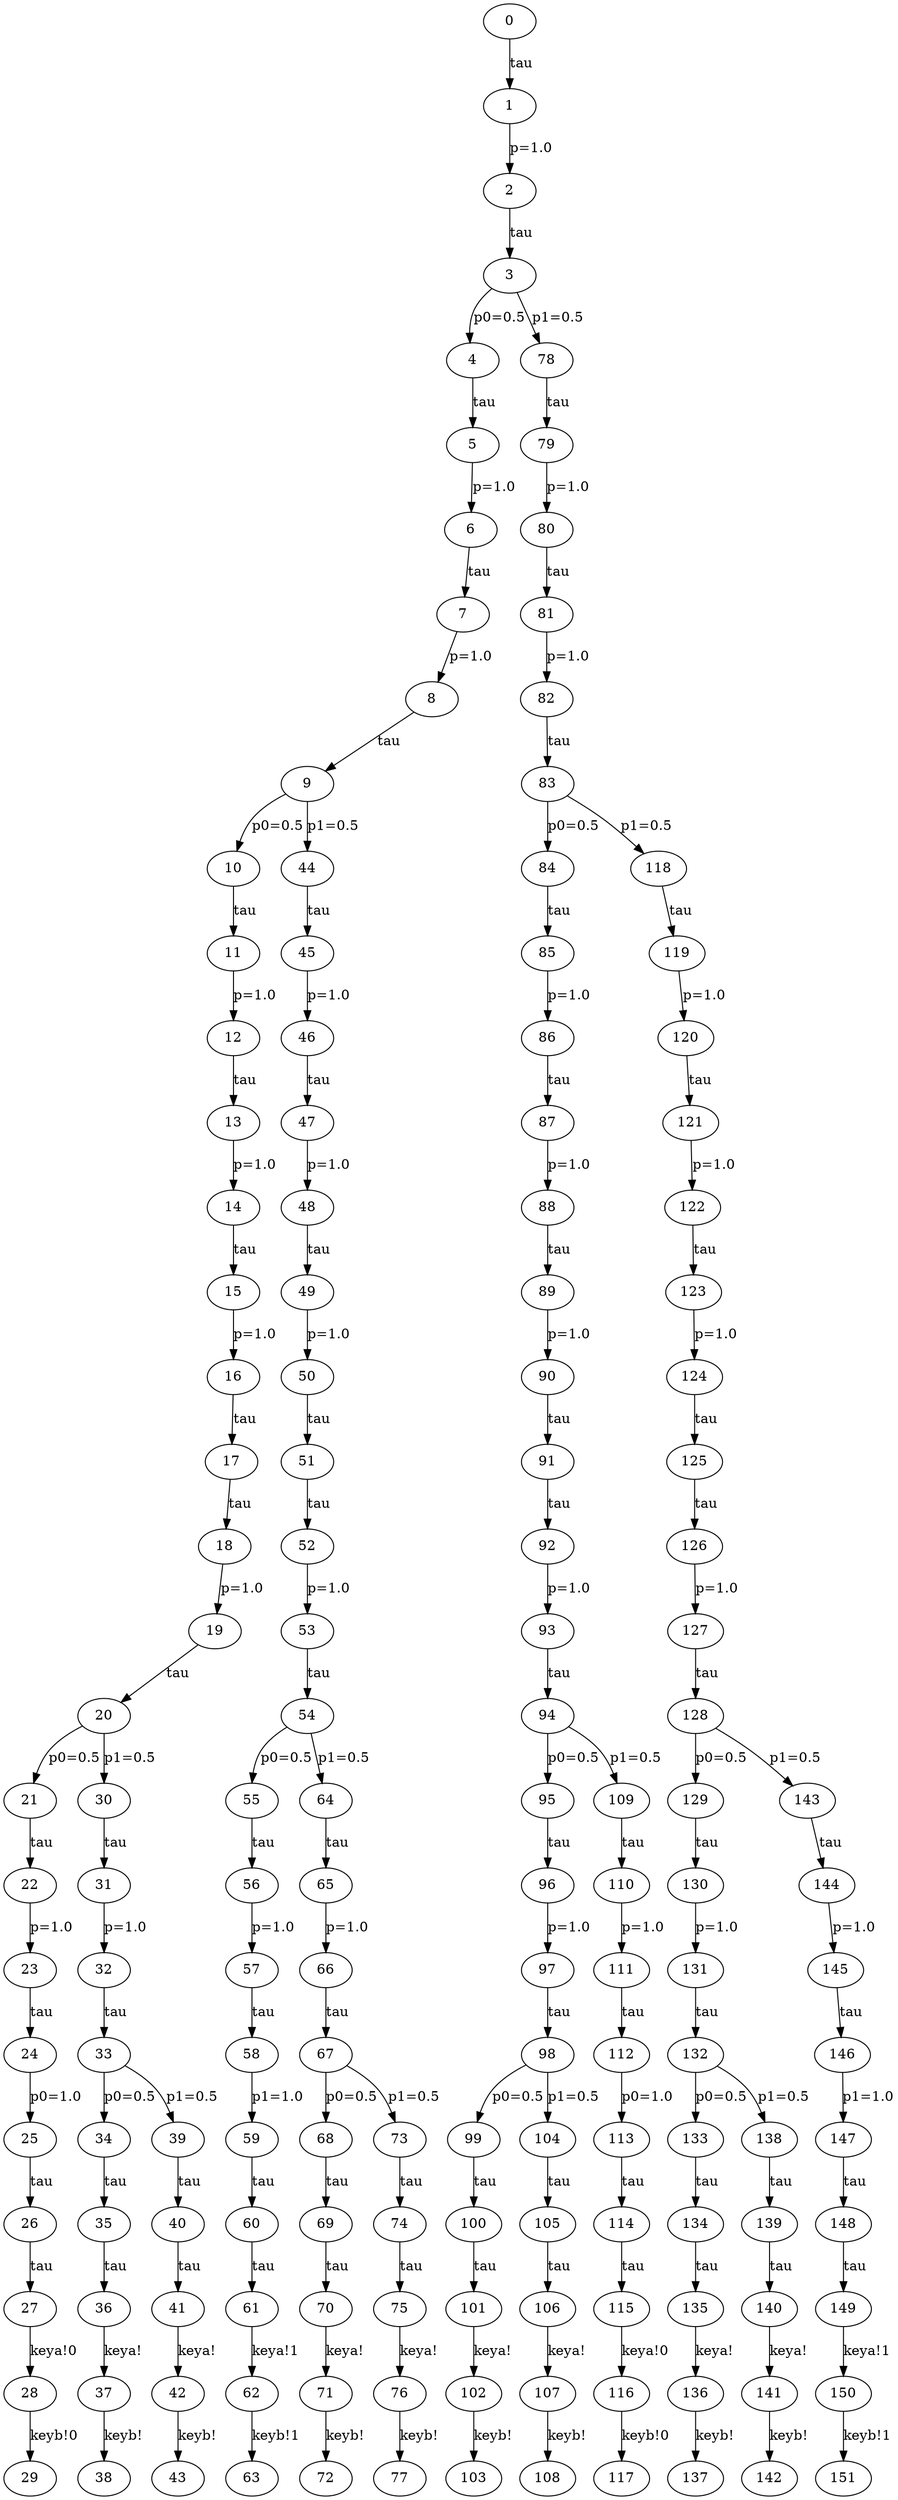 // The qLTS BB84
digraph {
	0 -> 1 [label=tau]
	1 -> 2 [label="p=1.0"]
	2 -> 3 [label=tau]
	3 -> 4 [label="p0=0.5"]
	4 -> 5 [label=tau]
	5 -> 6 [label="p=1.0"]
	6 -> 7 [label=tau]
	7 -> 8 [label="p=1.0"]
	8 -> 9 [label=tau]
	9 -> 10 [label="p0=0.5"]
	10 -> 11 [label=tau]
	11 -> 12 [label="p=1.0"]
	12 -> 13 [label=tau]
	13 -> 14 [label="p=1.0"]
	14 -> 15 [label=tau]
	15 -> 16 [label="p=1.0"]
	16 -> 17 [label=tau]
	17 -> 18 [label=tau]
	18 -> 19 [label="p=1.0"]
	19 -> 20 [label=tau]
	20 -> 21 [label="p0=0.5"]
	21 -> 22 [label=tau]
	22 -> 23 [label="p=1.0"]
	23 -> 24 [label=tau]
	24 -> 25 [label="p0=1.0"]
	25 -> 26 [label=tau]
	26 -> 27 [label=tau]
	27 -> 28 [label="keya!0"]
	28 -> 29 [label="keyb!0"]
	20 -> 30 [label="p1=0.5"]
	30 -> 31 [label=tau]
	31 -> 32 [label="p=1.0"]
	32 -> 33 [label=tau]
	33 -> 34 [label="p0=0.5"]
	34 -> 35 [label=tau]
	35 -> 36 [label=tau]
	36 -> 37 [label="keya!"]
	37 -> 38 [label="keyb!"]
	33 -> 39 [label="p1=0.5"]
	39 -> 40 [label=tau]
	40 -> 41 [label=tau]
	41 -> 42 [label="keya!"]
	42 -> 43 [label="keyb!"]
	9 -> 44 [label="p1=0.5"]
	44 -> 45 [label=tau]
	45 -> 46 [label="p=1.0"]
	46 -> 47 [label=tau]
	47 -> 48 [label="p=1.0"]
	48 -> 49 [label=tau]
	49 -> 50 [label="p=1.0"]
	50 -> 51 [label=tau]
	51 -> 52 [label=tau]
	52 -> 53 [label="p=1.0"]
	53 -> 54 [label=tau]
	54 -> 55 [label="p0=0.5"]
	55 -> 56 [label=tau]
	56 -> 57 [label="p=1.0"]
	57 -> 58 [label=tau]
	58 -> 59 [label="p1=1.0"]
	59 -> 60 [label=tau]
	60 -> 61 [label=tau]
	61 -> 62 [label="keya!1"]
	62 -> 63 [label="keyb!1"]
	54 -> 64 [label="p1=0.5"]
	64 -> 65 [label=tau]
	65 -> 66 [label="p=1.0"]
	66 -> 67 [label=tau]
	67 -> 68 [label="p0=0.5"]
	68 -> 69 [label=tau]
	69 -> 70 [label=tau]
	70 -> 71 [label="keya!"]
	71 -> 72 [label="keyb!"]
	67 -> 73 [label="p1=0.5"]
	73 -> 74 [label=tau]
	74 -> 75 [label=tau]
	75 -> 76 [label="keya!"]
	76 -> 77 [label="keyb!"]
	3 -> 78 [label="p1=0.5"]
	78 -> 79 [label=tau]
	79 -> 80 [label="p=1.0"]
	80 -> 81 [label=tau]
	81 -> 82 [label="p=1.0"]
	82 -> 83 [label=tau]
	83 -> 84 [label="p0=0.5"]
	84 -> 85 [label=tau]
	85 -> 86 [label="p=1.0"]
	86 -> 87 [label=tau]
	87 -> 88 [label="p=1.0"]
	88 -> 89 [label=tau]
	89 -> 90 [label="p=1.0"]
	90 -> 91 [label=tau]
	91 -> 92 [label=tau]
	92 -> 93 [label="p=1.0"]
	93 -> 94 [label=tau]
	94 -> 95 [label="p0=0.5"]
	95 -> 96 [label=tau]
	96 -> 97 [label="p=1.0"]
	97 -> 98 [label=tau]
	98 -> 99 [label="p0=0.5"]
	99 -> 100 [label=tau]
	100 -> 101 [label=tau]
	101 -> 102 [label="keya!"]
	102 -> 103 [label="keyb!"]
	98 -> 104 [label="p1=0.5"]
	104 -> 105 [label=tau]
	105 -> 106 [label=tau]
	106 -> 107 [label="keya!"]
	107 -> 108 [label="keyb!"]
	94 -> 109 [label="p1=0.5"]
	109 -> 110 [label=tau]
	110 -> 111 [label="p=1.0"]
	111 -> 112 [label=tau]
	112 -> 113 [label="p0=1.0"]
	113 -> 114 [label=tau]
	114 -> 115 [label=tau]
	115 -> 116 [label="keya!0"]
	116 -> 117 [label="keyb!0"]
	83 -> 118 [label="p1=0.5"]
	118 -> 119 [label=tau]
	119 -> 120 [label="p=1.0"]
	120 -> 121 [label=tau]
	121 -> 122 [label="p=1.0"]
	122 -> 123 [label=tau]
	123 -> 124 [label="p=1.0"]
	124 -> 125 [label=tau]
	125 -> 126 [label=tau]
	126 -> 127 [label="p=1.0"]
	127 -> 128 [label=tau]
	128 -> 129 [label="p0=0.5"]
	129 -> 130 [label=tau]
	130 -> 131 [label="p=1.0"]
	131 -> 132 [label=tau]
	132 -> 133 [label="p0=0.5"]
	133 -> 134 [label=tau]
	134 -> 135 [label=tau]
	135 -> 136 [label="keya!"]
	136 -> 137 [label="keyb!"]
	132 -> 138 [label="p1=0.5"]
	138 -> 139 [label=tau]
	139 -> 140 [label=tau]
	140 -> 141 [label="keya!"]
	141 -> 142 [label="keyb!"]
	128 -> 143 [label="p1=0.5"]
	143 -> 144 [label=tau]
	144 -> 145 [label="p=1.0"]
	145 -> 146 [label=tau]
	146 -> 147 [label="p1=1.0"]
	147 -> 148 [label=tau]
	148 -> 149 [label=tau]
	149 -> 150 [label="keya!1"]
	150 -> 151 [label="keyb!1"]
}
